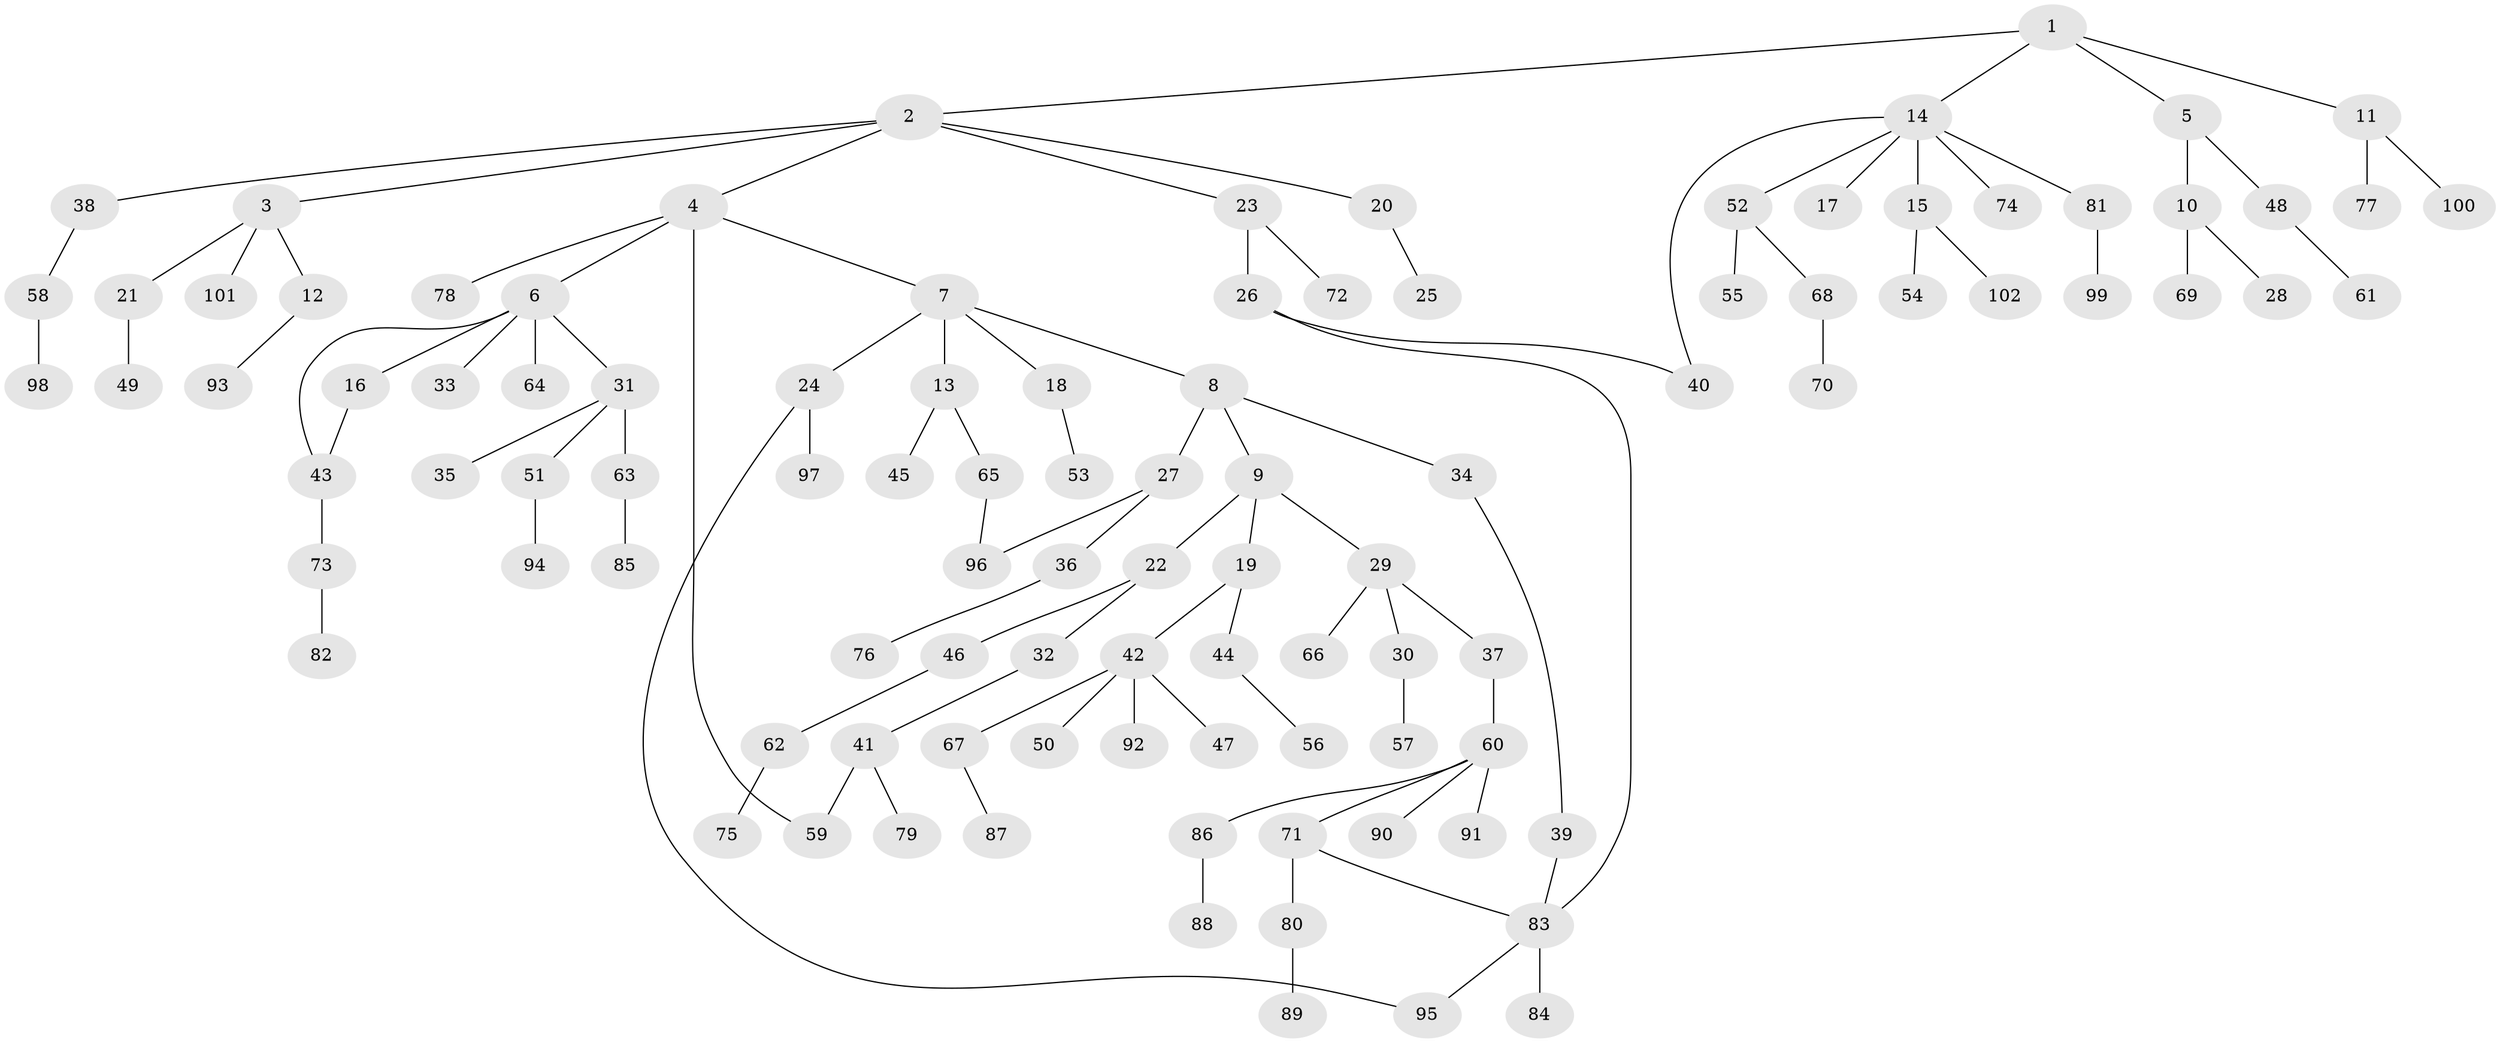 // Generated by graph-tools (version 1.1) at 2025/34/03/09/25 02:34:22]
// undirected, 102 vertices, 108 edges
graph export_dot {
graph [start="1"]
  node [color=gray90,style=filled];
  1;
  2;
  3;
  4;
  5;
  6;
  7;
  8;
  9;
  10;
  11;
  12;
  13;
  14;
  15;
  16;
  17;
  18;
  19;
  20;
  21;
  22;
  23;
  24;
  25;
  26;
  27;
  28;
  29;
  30;
  31;
  32;
  33;
  34;
  35;
  36;
  37;
  38;
  39;
  40;
  41;
  42;
  43;
  44;
  45;
  46;
  47;
  48;
  49;
  50;
  51;
  52;
  53;
  54;
  55;
  56;
  57;
  58;
  59;
  60;
  61;
  62;
  63;
  64;
  65;
  66;
  67;
  68;
  69;
  70;
  71;
  72;
  73;
  74;
  75;
  76;
  77;
  78;
  79;
  80;
  81;
  82;
  83;
  84;
  85;
  86;
  87;
  88;
  89;
  90;
  91;
  92;
  93;
  94;
  95;
  96;
  97;
  98;
  99;
  100;
  101;
  102;
  1 -- 2;
  1 -- 5;
  1 -- 11;
  1 -- 14;
  2 -- 3;
  2 -- 4;
  2 -- 20;
  2 -- 23;
  2 -- 38;
  3 -- 12;
  3 -- 21;
  3 -- 101;
  4 -- 6;
  4 -- 7;
  4 -- 59;
  4 -- 78;
  5 -- 10;
  5 -- 48;
  6 -- 16;
  6 -- 31;
  6 -- 33;
  6 -- 43;
  6 -- 64;
  7 -- 8;
  7 -- 13;
  7 -- 18;
  7 -- 24;
  8 -- 9;
  8 -- 27;
  8 -- 34;
  9 -- 19;
  9 -- 22;
  9 -- 29;
  10 -- 28;
  10 -- 69;
  11 -- 77;
  11 -- 100;
  12 -- 93;
  13 -- 45;
  13 -- 65;
  14 -- 15;
  14 -- 17;
  14 -- 40;
  14 -- 52;
  14 -- 74;
  14 -- 81;
  15 -- 54;
  15 -- 102;
  16 -- 43;
  18 -- 53;
  19 -- 42;
  19 -- 44;
  20 -- 25;
  21 -- 49;
  22 -- 32;
  22 -- 46;
  23 -- 26;
  23 -- 72;
  24 -- 97;
  24 -- 95;
  26 -- 83;
  26 -- 40;
  27 -- 36;
  27 -- 96;
  29 -- 30;
  29 -- 37;
  29 -- 66;
  30 -- 57;
  31 -- 35;
  31 -- 51;
  31 -- 63;
  32 -- 41;
  34 -- 39;
  36 -- 76;
  37 -- 60;
  38 -- 58;
  39 -- 83;
  41 -- 79;
  41 -- 59;
  42 -- 47;
  42 -- 50;
  42 -- 67;
  42 -- 92;
  43 -- 73;
  44 -- 56;
  46 -- 62;
  48 -- 61;
  51 -- 94;
  52 -- 55;
  52 -- 68;
  58 -- 98;
  60 -- 71;
  60 -- 86;
  60 -- 90;
  60 -- 91;
  62 -- 75;
  63 -- 85;
  65 -- 96;
  67 -- 87;
  68 -- 70;
  71 -- 80;
  71 -- 83;
  73 -- 82;
  80 -- 89;
  81 -- 99;
  83 -- 84;
  83 -- 95;
  86 -- 88;
}

